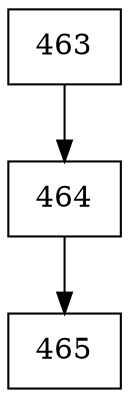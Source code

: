 digraph G {
  node [shape=record];
  node0 [label="{463}"];
  node0 -> node1;
  node1 [label="{464}"];
  node1 -> node2;
  node2 [label="{465}"];
}
